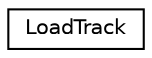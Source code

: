 digraph "Graphical Class Hierarchy"
{
 // LATEX_PDF_SIZE
  edge [fontname="Helvetica",fontsize="10",labelfontname="Helvetica",labelfontsize="10"];
  node [fontname="Helvetica",fontsize="10",shape=record];
  rankdir="LR";
  Node0 [label="LoadTrack",height=0.2,width=0.4,color="black", fillcolor="white", style="filled",URL="$class_load_track.html",tooltip=" "];
}
